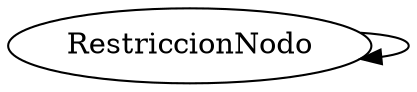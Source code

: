 /* Created by mdot for Matlab */
digraph m2html {
  RestriccionNodo -> RestriccionNodo;

  RestriccionNodo [URL="RestriccionNodo.html"];
}